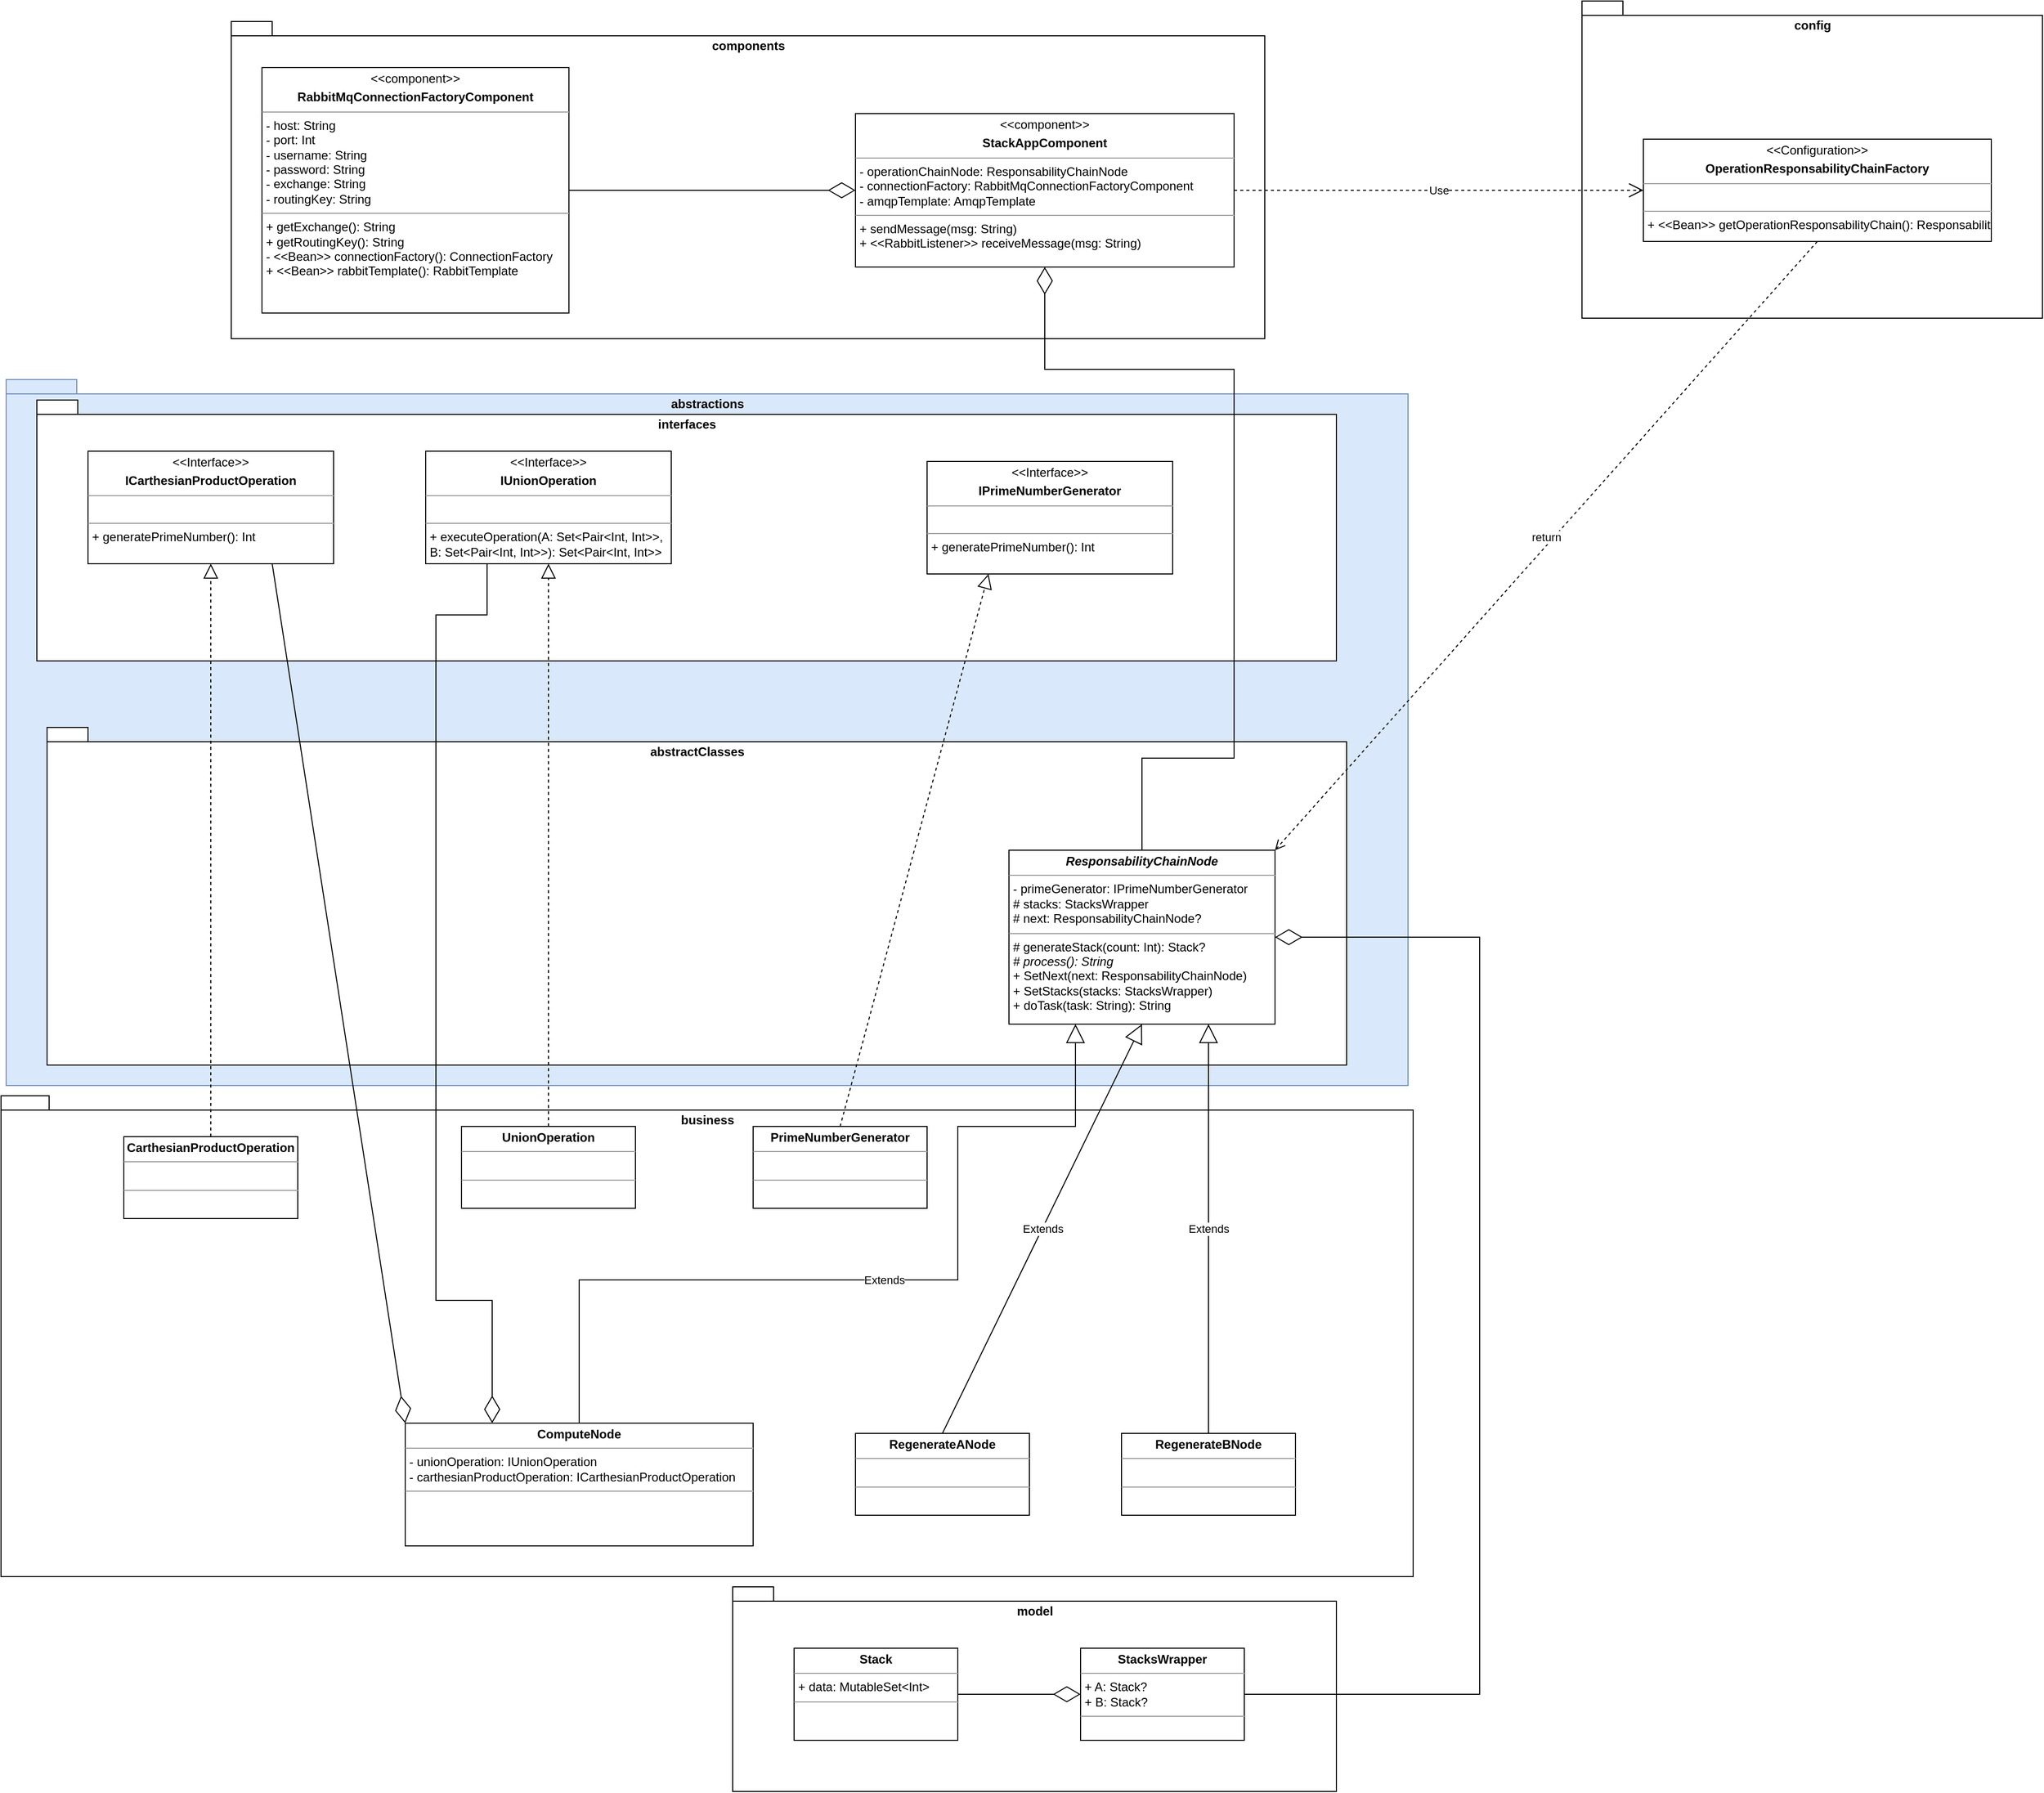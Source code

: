 <mxfile version="17.2.4" type="device"><diagram id="C2VfYc0v-2ZRCsStS_l2" name="Page-1"><mxGraphModel dx="2080" dy="1226" grid="1" gridSize="10" guides="1" tooltips="1" connect="1" arrows="1" fold="1" page="0" pageScale="1" pageWidth="850" pageHeight="1100" math="0" shadow="0"><root><mxCell id="0"/><mxCell id="1" parent="0"/><mxCell id="uxN5sIOUa01NqsNn5hiT-45" value="model" style="shape=folder;fontStyle=1;spacingTop=10;tabWidth=40;tabHeight=14;tabPosition=left;html=1;verticalAlign=top;" vertex="1" parent="1"><mxGeometry x="1050" y="1620" width="590" height="200" as="geometry"/></mxCell><mxCell id="uxN5sIOUa01NqsNn5hiT-44" value="business" style="shape=folder;fontStyle=1;spacingTop=10;tabWidth=40;tabHeight=14;tabPosition=left;html=1;verticalAlign=top;" vertex="1" parent="1"><mxGeometry x="335" y="1140" width="1380" height="470" as="geometry"/></mxCell><mxCell id="uxN5sIOUa01NqsNn5hiT-43" value="abstractions" style="shape=folder;fontStyle=1;spacingTop=10;tabWidth=40;tabHeight=14;tabPosition=left;html=1;verticalAlign=top;labelBackgroundColor=none;labelBorderColor=none;fillColor=#dae8fc;strokeColor=#6c8ebf;" vertex="1" parent="1"><mxGeometry x="340" y="440" width="1370" height="690" as="geometry"/></mxCell><mxCell id="uxN5sIOUa01NqsNn5hiT-42" value="abstractClasses" style="shape=folder;fontStyle=1;spacingTop=10;tabWidth=40;tabHeight=14;tabPosition=left;html=1;verticalAlign=top;" vertex="1" parent="1"><mxGeometry x="380" y="780" width="1270" height="330" as="geometry"/></mxCell><mxCell id="uxN5sIOUa01NqsNn5hiT-41" value="&lt;div&gt;interfaces&lt;/div&gt;" style="shape=folder;fontStyle=1;spacingTop=10;tabWidth=40;tabHeight=14;tabPosition=left;html=1;verticalAlign=top;" vertex="1" parent="1"><mxGeometry x="370" y="460" width="1270" height="255" as="geometry"/></mxCell><mxCell id="uxN5sIOUa01NqsNn5hiT-40" value="config" style="shape=folder;fontStyle=1;spacingTop=10;tabWidth=40;tabHeight=14;tabPosition=left;html=1;verticalAlign=top;" vertex="1" parent="1"><mxGeometry x="1880" y="70" width="450" height="310" as="geometry"/></mxCell><mxCell id="uxN5sIOUa01NqsNn5hiT-39" value="components" style="shape=folder;fontStyle=1;spacingTop=10;tabWidth=40;tabHeight=14;tabPosition=left;html=1;verticalAlign=top;" vertex="1" parent="1"><mxGeometry x="560" y="90" width="1010" height="310" as="geometry"/></mxCell><mxCell id="uxN5sIOUa01NqsNn5hiT-1" value="&lt;p style=&quot;margin: 0px ; margin-top: 4px ; text-align: center&quot;&gt;&amp;lt;&amp;lt;Interface&amp;gt;&amp;gt;&lt;b&gt;&lt;br&gt;&lt;/b&gt;&lt;/p&gt;&lt;p style=&quot;margin: 0px ; margin-top: 4px ; text-align: center&quot;&gt;&lt;b&gt;IPrimeNumberGenerator&lt;/b&gt;&lt;/p&gt;&lt;hr size=&quot;1&quot;&gt;&lt;p style=&quot;margin: 0px ; margin-left: 4px&quot;&gt;&lt;br&gt;&lt;/p&gt;&lt;hr size=&quot;1&quot;&gt;&lt;p style=&quot;margin: 0px ; margin-left: 4px&quot;&gt;+ generatePrimeNumber(): Int&lt;br&gt;&lt;/p&gt;" style="verticalAlign=top;align=left;overflow=fill;fontSize=12;fontFamily=Helvetica;html=1;" vertex="1" parent="1"><mxGeometry x="1240" y="520" width="240" height="110" as="geometry"/></mxCell><mxCell id="uxN5sIOUa01NqsNn5hiT-2" value="&lt;p style=&quot;margin: 0px ; margin-top: 4px ; text-align: center&quot;&gt;&amp;lt;&amp;lt;Interface&amp;gt;&amp;gt;&lt;b&gt;&lt;br&gt;&lt;/b&gt;&lt;/p&gt;&lt;p style=&quot;margin: 0px ; margin-top: 4px ; text-align: center&quot;&gt;&lt;b&gt;IUnionOperation&lt;/b&gt;&lt;br&gt;&lt;/p&gt;&lt;hr size=&quot;1&quot;&gt;&lt;p style=&quot;margin: 0px ; margin-left: 4px&quot;&gt;&lt;br&gt;&lt;/p&gt;&lt;hr size=&quot;1&quot;&gt;&lt;p style=&quot;margin: 0px ; margin-left: 4px&quot;&gt;+ executeOperation(A: Set&amp;lt;Pair&amp;lt;Int, Int&amp;gt;&amp;gt;, &lt;br&gt;&lt;/p&gt;&lt;p style=&quot;margin: 0px ; margin-left: 4px&quot;&gt;B: Set&amp;lt;Pair&amp;lt;Int, Int&amp;gt;&amp;gt;): Set&amp;lt;Pair&amp;lt;Int, Int&amp;gt;&amp;gt;&lt;br&gt;&lt;/p&gt;" style="verticalAlign=top;align=left;overflow=fill;fontSize=12;fontFamily=Helvetica;html=1;" vertex="1" parent="1"><mxGeometry x="750" y="510" width="240" height="110" as="geometry"/></mxCell><mxCell id="uxN5sIOUa01NqsNn5hiT-3" value="&lt;p style=&quot;margin: 0px ; margin-top: 4px ; text-align: center&quot;&gt;&amp;lt;&amp;lt;Interface&amp;gt;&amp;gt;&lt;b&gt;&lt;br&gt;&lt;/b&gt;&lt;/p&gt;&lt;p style=&quot;margin: 0px ; margin-top: 4px ; text-align: center&quot;&gt;&lt;b&gt;ICarthesianProductOperation&lt;/b&gt;&lt;br&gt;&lt;/p&gt;&lt;hr size=&quot;1&quot;&gt;&lt;p style=&quot;margin: 0px ; margin-left: 4px&quot;&gt;&lt;br&gt;&lt;/p&gt;&lt;hr size=&quot;1&quot;&gt;&lt;p style=&quot;margin: 0px ; margin-left: 4px&quot;&gt;+ generatePrimeNumber(): Int&lt;br&gt;&lt;/p&gt;" style="verticalAlign=top;align=left;overflow=fill;fontSize=12;fontFamily=Helvetica;html=1;" vertex="1" parent="1"><mxGeometry x="420" y="510" width="240" height="110" as="geometry"/></mxCell><mxCell id="uxN5sIOUa01NqsNn5hiT-4" value="&lt;p style=&quot;margin: 0px ; margin-top: 4px ; text-align: center&quot;&gt;&lt;i&gt;&lt;b&gt;ResponsabilityChainNode&lt;/b&gt;&lt;/i&gt;&lt;/p&gt;&lt;hr size=&quot;1&quot;&gt;&lt;p style=&quot;margin: 0px ; margin-left: 4px&quot;&gt;- primeGenerator: IPrimeNumberGenerator&lt;/p&gt;&lt;p style=&quot;margin: 0px ; margin-left: 4px&quot;&gt;# stacks: StacksWrapper&lt;/p&gt;&lt;p style=&quot;margin: 0px ; margin-left: 4px&quot;&gt;# next: ResponsabilityChainNode?&lt;br&gt;&lt;/p&gt;&lt;hr size=&quot;1&quot;&gt;&lt;p style=&quot;margin: 0px ; margin-left: 4px&quot;&gt;# generateStack(count: Int): Stack?&lt;/p&gt;&lt;p style=&quot;margin: 0px ; margin-left: 4px&quot;&gt;&lt;i&gt;# process(): String&lt;/i&gt;&lt;/p&gt;&lt;p style=&quot;margin: 0px ; margin-left: 4px&quot;&gt;+ SetNext(next: ResponsabilityChainNode)&lt;/p&gt;&lt;p style=&quot;margin: 0px ; margin-left: 4px&quot;&gt;+ SetStacks(stacks: StacksWrapper)&lt;/p&gt;&lt;p style=&quot;margin: 0px ; margin-left: 4px&quot;&gt;+ doTask(task: String): String&lt;br&gt;&lt;/p&gt;" style="verticalAlign=top;align=left;overflow=fill;fontSize=12;fontFamily=Helvetica;html=1;" vertex="1" parent="1"><mxGeometry x="1320" y="900" width="260" height="170" as="geometry"/></mxCell><mxCell id="uxN5sIOUa01NqsNn5hiT-5" value="&lt;p style=&quot;margin: 0px ; margin-top: 4px ; text-align: center&quot;&gt;&lt;b&gt;PrimeNumberGenerator&lt;/b&gt;&lt;/p&gt;&lt;hr size=&quot;1&quot;&gt;&lt;p style=&quot;margin: 0px ; margin-left: 4px&quot;&gt;&lt;br&gt;&lt;/p&gt;&lt;hr size=&quot;1&quot;&gt;" style="verticalAlign=top;align=left;overflow=fill;fontSize=12;fontFamily=Helvetica;html=1;" vertex="1" parent="1"><mxGeometry x="1070" y="1170" width="170" height="80" as="geometry"/></mxCell><mxCell id="uxN5sIOUa01NqsNn5hiT-6" value="&lt;p style=&quot;margin: 0px ; margin-top: 4px ; text-align: center&quot;&gt;&lt;b&gt;UnionOperation&lt;/b&gt;&lt;/p&gt;&lt;hr size=&quot;1&quot;&gt;&lt;p style=&quot;margin: 0px ; margin-left: 4px&quot;&gt;&lt;br&gt;&lt;/p&gt;&lt;hr size=&quot;1&quot;&gt;" style="verticalAlign=top;align=left;overflow=fill;fontSize=12;fontFamily=Helvetica;html=1;" vertex="1" parent="1"><mxGeometry x="785" y="1170" width="170" height="80" as="geometry"/></mxCell><mxCell id="uxN5sIOUa01NqsNn5hiT-7" value="&lt;p style=&quot;margin: 0px ; margin-top: 4px ; text-align: center&quot;&gt;&lt;b&gt;CarthesianProductOperation&lt;/b&gt;&lt;/p&gt;&lt;hr size=&quot;1&quot;&gt;&lt;p style=&quot;margin: 0px ; margin-left: 4px&quot;&gt;&lt;br&gt;&lt;/p&gt;&lt;hr size=&quot;1&quot;&gt;" style="verticalAlign=top;align=left;overflow=fill;fontSize=12;fontFamily=Helvetica;html=1;" vertex="1" parent="1"><mxGeometry x="455" y="1180" width="170" height="80" as="geometry"/></mxCell><mxCell id="uxN5sIOUa01NqsNn5hiT-9" value="&lt;p style=&quot;margin: 0px ; margin-top: 4px ; text-align: center&quot;&gt;&lt;b&gt;ComputeNode&lt;/b&gt;&lt;/p&gt;&lt;hr size=&quot;1&quot;&gt;&lt;p style=&quot;margin: 0px ; margin-left: 4px&quot;&gt;- unionOperation: IUnionOperation&lt;/p&gt;&lt;p style=&quot;margin: 0px ; margin-left: 4px&quot;&gt;- carthesianProductOperation: ICarthesianProductOperation&lt;br&gt;&lt;/p&gt;&lt;hr size=&quot;1&quot;&gt;&lt;p style=&quot;margin: 0px ; margin-left: 4px&quot;&gt;&lt;br&gt;&lt;/p&gt;" style="verticalAlign=top;align=left;overflow=fill;fontSize=12;fontFamily=Helvetica;html=1;" vertex="1" parent="1"><mxGeometry x="730" y="1460" width="340" height="120" as="geometry"/></mxCell><mxCell id="uxN5sIOUa01NqsNn5hiT-10" value="&lt;p style=&quot;margin: 0px ; margin-top: 4px ; text-align: center&quot;&gt;&lt;b&gt;RegenerateANode&lt;/b&gt;&lt;/p&gt;&lt;hr size=&quot;1&quot;&gt;&lt;p style=&quot;margin: 0px ; margin-left: 4px&quot;&gt;&lt;br&gt;&lt;/p&gt;&lt;hr size=&quot;1&quot;&gt;" style="verticalAlign=top;align=left;overflow=fill;fontSize=12;fontFamily=Helvetica;html=1;" vertex="1" parent="1"><mxGeometry x="1170" y="1470" width="170" height="80" as="geometry"/></mxCell><mxCell id="uxN5sIOUa01NqsNn5hiT-11" value="&lt;p style=&quot;margin: 0px ; margin-top: 4px ; text-align: center&quot;&gt;&lt;b&gt;RegenerateBNode&lt;/b&gt;&lt;/p&gt;&lt;hr size=&quot;1&quot;&gt;&lt;p style=&quot;margin: 0px ; margin-left: 4px&quot;&gt;&lt;br&gt;&lt;/p&gt;&lt;hr size=&quot;1&quot;&gt;" style="verticalAlign=top;align=left;overflow=fill;fontSize=12;fontFamily=Helvetica;html=1;" vertex="1" parent="1"><mxGeometry x="1430" y="1470" width="170" height="80" as="geometry"/></mxCell><mxCell id="uxN5sIOUa01NqsNn5hiT-12" value="&lt;p style=&quot;margin: 0px ; margin-top: 4px ; text-align: center&quot;&gt;&lt;b&gt;Stack&lt;/b&gt;&lt;/p&gt;&lt;hr size=&quot;1&quot;&gt;&lt;p style=&quot;margin: 0px ; margin-left: 4px&quot;&gt;+ data: MutableSet&amp;lt;Int&amp;gt;&lt;br&gt;&lt;/p&gt;&lt;hr size=&quot;1&quot;&gt;&lt;p style=&quot;margin: 0px ; margin-left: 4px&quot;&gt;&lt;br&gt;&lt;/p&gt;" style="verticalAlign=top;align=left;overflow=fill;fontSize=12;fontFamily=Helvetica;html=1;" vertex="1" parent="1"><mxGeometry x="1110" y="1680" width="160" height="90" as="geometry"/></mxCell><mxCell id="uxN5sIOUa01NqsNn5hiT-13" value="&lt;p style=&quot;margin: 0px ; margin-top: 4px ; text-align: center&quot;&gt;&lt;b&gt;StacksWrapper&lt;/b&gt;&lt;/p&gt;&lt;hr size=&quot;1&quot;&gt;&lt;p style=&quot;margin: 0px ; margin-left: 4px&quot;&gt;+ A: Stack?&lt;/p&gt;&lt;p style=&quot;margin: 0px ; margin-left: 4px&quot;&gt;+ B: Stack?&lt;br&gt;&lt;/p&gt;&lt;hr size=&quot;1&quot;&gt;&lt;p style=&quot;margin: 0px ; margin-left: 4px&quot;&gt;&lt;br&gt;&lt;/p&gt;" style="verticalAlign=top;align=left;overflow=fill;fontSize=12;fontFamily=Helvetica;html=1;" vertex="1" parent="1"><mxGeometry x="1390" y="1680" width="160" height="90" as="geometry"/></mxCell><mxCell id="uxN5sIOUa01NqsNn5hiT-15" value="" style="endArrow=diamondThin;endFill=0;endSize=24;html=1;rounded=0;entryX=0;entryY=0.5;entryDx=0;entryDy=0;exitX=1;exitY=0.5;exitDx=0;exitDy=0;" edge="1" parent="1" source="uxN5sIOUa01NqsNn5hiT-12" target="uxN5sIOUa01NqsNn5hiT-13"><mxGeometry width="160" relative="1" as="geometry"><mxPoint x="1470" y="1370" as="sourcePoint"/><mxPoint x="1630" y="1370" as="targetPoint"/></mxGeometry></mxCell><mxCell id="uxN5sIOUa01NqsNn5hiT-16" value="" style="endArrow=diamondThin;endFill=0;endSize=24;html=1;rounded=0;entryX=1;entryY=0.5;entryDx=0;entryDy=0;exitX=1;exitY=0.5;exitDx=0;exitDy=0;" edge="1" parent="1" source="uxN5sIOUa01NqsNn5hiT-13" target="uxN5sIOUa01NqsNn5hiT-4"><mxGeometry width="160" relative="1" as="geometry"><mxPoint x="1210" y="1360" as="sourcePoint"/><mxPoint x="1370" y="1360" as="targetPoint"/><Array as="points"><mxPoint x="1780" y="1725"/><mxPoint x="1780" y="985"/></Array></mxGeometry></mxCell><mxCell id="uxN5sIOUa01NqsNn5hiT-18" value="&lt;p style=&quot;margin: 0px ; margin-top: 4px ; text-align: center&quot;&gt;&amp;lt;&amp;lt;Configuration&amp;gt;&amp;gt;&lt;b&gt;&lt;br&gt;&lt;/b&gt;&lt;/p&gt;&lt;p style=&quot;margin: 0px ; margin-top: 4px ; text-align: center&quot;&gt;&lt;b&gt;OperationResponsabilityChainFactory&lt;/b&gt;&lt;/p&gt;&lt;hr size=&quot;1&quot;&gt;&lt;br&gt;&lt;hr size=&quot;1&quot;&gt;&lt;p style=&quot;margin: 0px ; margin-left: 4px&quot;&gt;+ &amp;lt;&amp;lt;Bean&amp;gt;&amp;gt; getOperationResponsabilityChain(): ResponsabilityChainNode&lt;br&gt;&lt;/p&gt;" style="verticalAlign=top;align=left;overflow=fill;fontSize=12;fontFamily=Helvetica;html=1;" vertex="1" parent="1"><mxGeometry x="1940" y="205" width="340" height="100" as="geometry"/></mxCell><mxCell id="uxN5sIOUa01NqsNn5hiT-19" value="&lt;p style=&quot;margin: 0px ; margin-top: 4px ; text-align: center&quot;&gt;&amp;lt;&amp;lt;component&amp;gt;&amp;gt;&lt;br&gt;&lt;/p&gt;&lt;p style=&quot;margin: 0px ; margin-top: 4px ; text-align: center&quot;&gt;&lt;b&gt;StackAppComponent&lt;/b&gt;&lt;/p&gt;&lt;hr size=&quot;1&quot;&gt;&lt;p style=&quot;margin: 0px ; margin-left: 4px&quot;&gt;- operationChainNode: ResponsabilityChainNode&lt;/p&gt;&lt;p style=&quot;margin: 0px ; margin-left: 4px&quot;&gt;- connectionFactory: RabbitMqConnectionFactoryComponent&lt;/p&gt;&lt;p style=&quot;margin: 0px ; margin-left: 4px&quot;&gt;- amqpTemplate: AmqpTemplate&lt;br&gt;&lt;/p&gt;&lt;hr size=&quot;1&quot;&gt;&lt;p style=&quot;margin: 0px ; margin-left: 4px&quot;&gt;+ sendMessage(msg: String)&lt;/p&gt;&lt;p style=&quot;margin: 0px ; margin-left: 4px&quot;&gt;+ &amp;lt;&amp;lt;RabbitListener&amp;gt;&amp;gt; receiveMessage(msg: String)&lt;/p&gt;&lt;p style=&quot;margin: 0px ; margin-left: 4px&quot;&gt;&lt;br&gt;&lt;/p&gt;" style="verticalAlign=top;align=left;overflow=fill;fontSize=12;fontFamily=Helvetica;html=1;" vertex="1" parent="1"><mxGeometry x="1170" y="180" width="370" height="150" as="geometry"/></mxCell><mxCell id="uxN5sIOUa01NqsNn5hiT-20" value="&lt;p style=&quot;margin: 0px ; margin-top: 4px ; text-align: center&quot;&gt;&amp;lt;&amp;lt;component&amp;gt;&amp;gt;&lt;br&gt;&lt;/p&gt;&lt;p style=&quot;margin: 0px ; margin-top: 4px ; text-align: center&quot;&gt;&lt;b&gt;RabbitMqConnectionFactoryComponent&lt;/b&gt;&lt;/p&gt;&lt;hr size=&quot;1&quot;&gt;&lt;p style=&quot;margin: 0px ; margin-left: 4px&quot;&gt;- host: String&lt;/p&gt;&lt;p style=&quot;margin: 0px ; margin-left: 4px&quot;&gt;- port: Int&lt;/p&gt;&lt;p style=&quot;margin: 0px ; margin-left: 4px&quot;&gt;- username: String&lt;/p&gt;&lt;p style=&quot;margin: 0px ; margin-left: 4px&quot;&gt;- password: String&lt;/p&gt;&lt;p style=&quot;margin: 0px ; margin-left: 4px&quot;&gt;- exchange: String&lt;/p&gt;&lt;p style=&quot;margin: 0px ; margin-left: 4px&quot;&gt;- routingKey: String&lt;/p&gt;&lt;hr size=&quot;1&quot;&gt;&lt;p style=&quot;margin: 0px ; margin-left: 4px&quot;&gt;+ getExchange(): String&lt;/p&gt;&lt;p style=&quot;margin: 0px ; margin-left: 4px&quot;&gt;+ getRoutingKey(): String&lt;/p&gt;&lt;p style=&quot;margin: 0px ; margin-left: 4px&quot;&gt;- &amp;lt;&amp;lt;Bean&amp;gt;&amp;gt; connectionFactory(): ConnectionFactory&lt;/p&gt;&lt;p style=&quot;margin: 0px ; margin-left: 4px&quot;&gt;+ &amp;lt;&amp;lt;Bean&amp;gt;&amp;gt; rabbitTemplate(): RabbitTemplate&lt;br&gt;&lt;/p&gt;" style="verticalAlign=top;align=left;overflow=fill;fontSize=12;fontFamily=Helvetica;html=1;" vertex="1" parent="1"><mxGeometry x="590" y="135" width="300" height="240" as="geometry"/></mxCell><mxCell id="uxN5sIOUa01NqsNn5hiT-25" value="" style="endArrow=diamondThin;endFill=0;endSize=24;html=1;rounded=0;entryX=0;entryY=0.5;entryDx=0;entryDy=0;exitX=1;exitY=0.5;exitDx=0;exitDy=0;" edge="1" parent="1" source="uxN5sIOUa01NqsNn5hiT-20" target="uxN5sIOUa01NqsNn5hiT-19"><mxGeometry width="160" relative="1" as="geometry"><mxPoint x="1230" y="620" as="sourcePoint"/><mxPoint x="1390" y="620" as="targetPoint"/></mxGeometry></mxCell><mxCell id="uxN5sIOUa01NqsNn5hiT-28" value="Use" style="endArrow=open;endSize=12;dashed=1;html=1;rounded=0;entryX=0;entryY=0.5;entryDx=0;entryDy=0;exitX=1;exitY=0.5;exitDx=0;exitDy=0;" edge="1" parent="1" source="uxN5sIOUa01NqsNn5hiT-19" target="uxN5sIOUa01NqsNn5hiT-18"><mxGeometry width="160" relative="1" as="geometry"><mxPoint x="1230" y="540" as="sourcePoint"/><mxPoint x="1390" y="540" as="targetPoint"/></mxGeometry></mxCell><mxCell id="uxN5sIOUa01NqsNn5hiT-29" value="" style="endArrow=diamondThin;endFill=0;endSize=24;html=1;rounded=0;entryX=0.5;entryY=1;entryDx=0;entryDy=0;exitX=0.5;exitY=0;exitDx=0;exitDy=0;" edge="1" parent="1" source="uxN5sIOUa01NqsNn5hiT-4" target="uxN5sIOUa01NqsNn5hiT-19"><mxGeometry width="160" relative="1" as="geometry"><mxPoint x="1230" y="540" as="sourcePoint"/><mxPoint x="1390" y="540" as="targetPoint"/><Array as="points"><mxPoint x="1450" y="810"/><mxPoint x="1540" y="810"/><mxPoint x="1540" y="430"/><mxPoint x="1355" y="430"/></Array></mxGeometry></mxCell><mxCell id="uxN5sIOUa01NqsNn5hiT-30" value="return" style="html=1;verticalAlign=bottom;endArrow=open;dashed=1;endSize=8;rounded=0;exitX=0.5;exitY=1;exitDx=0;exitDy=0;entryX=1;entryY=0;entryDx=0;entryDy=0;" edge="1" parent="1" source="uxN5sIOUa01NqsNn5hiT-18" target="uxN5sIOUa01NqsNn5hiT-4"><mxGeometry relative="1" as="geometry"><mxPoint x="1350" y="590" as="sourcePoint"/><mxPoint x="1270" y="590" as="targetPoint"/></mxGeometry></mxCell><mxCell id="uxN5sIOUa01NqsNn5hiT-31" value="" style="endArrow=block;dashed=1;endFill=0;endSize=12;html=1;rounded=0;entryX=0.25;entryY=1;entryDx=0;entryDy=0;exitX=0.5;exitY=0;exitDx=0;exitDy=0;" edge="1" parent="1" source="uxN5sIOUa01NqsNn5hiT-5" target="uxN5sIOUa01NqsNn5hiT-1"><mxGeometry width="160" relative="1" as="geometry"><mxPoint x="1230" y="920" as="sourcePoint"/><mxPoint x="1390" y="920" as="targetPoint"/></mxGeometry></mxCell><mxCell id="uxN5sIOUa01NqsNn5hiT-32" value="" style="endArrow=block;dashed=1;endFill=0;endSize=12;html=1;rounded=0;entryX=0.5;entryY=1;entryDx=0;entryDy=0;exitX=0.5;exitY=0;exitDx=0;exitDy=0;" edge="1" parent="1" source="uxN5sIOUa01NqsNn5hiT-6" target="uxN5sIOUa01NqsNn5hiT-2"><mxGeometry width="160" relative="1" as="geometry"><mxPoint x="1165" y="1140" as="sourcePoint"/><mxPoint x="1310" y="640" as="targetPoint"/></mxGeometry></mxCell><mxCell id="uxN5sIOUa01NqsNn5hiT-33" value="" style="endArrow=block;dashed=1;endFill=0;endSize=12;html=1;rounded=0;entryX=0.5;entryY=1;entryDx=0;entryDy=0;exitX=0.5;exitY=0;exitDx=0;exitDy=0;" edge="1" parent="1" source="uxN5sIOUa01NqsNn5hiT-7" target="uxN5sIOUa01NqsNn5hiT-3"><mxGeometry width="160" relative="1" as="geometry"><mxPoint x="880" y="1130" as="sourcePoint"/><mxPoint x="880" y="630" as="targetPoint"/></mxGeometry></mxCell><mxCell id="uxN5sIOUa01NqsNn5hiT-34" value="" style="endArrow=diamondThin;endFill=0;endSize=24;html=1;rounded=0;entryX=0.25;entryY=0;entryDx=0;entryDy=0;exitX=0.25;exitY=1;exitDx=0;exitDy=0;" edge="1" parent="1" source="uxN5sIOUa01NqsNn5hiT-2" target="uxN5sIOUa01NqsNn5hiT-9"><mxGeometry width="160" relative="1" as="geometry"><mxPoint x="1190" y="1020" as="sourcePoint"/><mxPoint x="1350" y="1020" as="targetPoint"/><Array as="points"><mxPoint x="810" y="670"/><mxPoint x="760" y="670"/><mxPoint x="760" y="1340"/><mxPoint x="815" y="1340"/></Array></mxGeometry></mxCell><mxCell id="uxN5sIOUa01NqsNn5hiT-35" value="" style="endArrow=diamondThin;endFill=0;endSize=24;html=1;rounded=0;entryX=0;entryY=0;entryDx=0;entryDy=0;exitX=0.75;exitY=1;exitDx=0;exitDy=0;" edge="1" parent="1" source="uxN5sIOUa01NqsNn5hiT-3" target="uxN5sIOUa01NqsNn5hiT-9"><mxGeometry width="160" relative="1" as="geometry"><mxPoint x="1190" y="1020" as="sourcePoint"/><mxPoint x="1350" y="1020" as="targetPoint"/></mxGeometry></mxCell><mxCell id="uxN5sIOUa01NqsNn5hiT-36" value="Extends" style="endArrow=block;endSize=16;endFill=0;html=1;rounded=0;entryX=0.25;entryY=1;entryDx=0;entryDy=0;exitX=0.5;exitY=0;exitDx=0;exitDy=0;" edge="1" parent="1" source="uxN5sIOUa01NqsNn5hiT-9" target="uxN5sIOUa01NqsNn5hiT-4"><mxGeometry width="160" relative="1" as="geometry"><mxPoint x="1190" y="1020" as="sourcePoint"/><mxPoint x="1350" y="1020" as="targetPoint"/><Array as="points"><mxPoint x="900" y="1320"/><mxPoint x="1270" y="1320"/><mxPoint x="1270" y="1170"/><mxPoint x="1385" y="1170"/></Array></mxGeometry></mxCell><mxCell id="uxN5sIOUa01NqsNn5hiT-37" value="Extends" style="endArrow=block;endSize=16;endFill=0;html=1;rounded=0;entryX=0.5;entryY=1;entryDx=0;entryDy=0;exitX=0.5;exitY=0;exitDx=0;exitDy=0;" edge="1" parent="1" source="uxN5sIOUa01NqsNn5hiT-10" target="uxN5sIOUa01NqsNn5hiT-4"><mxGeometry width="160" relative="1" as="geometry"><mxPoint x="1200" y="1380" as="sourcePoint"/><mxPoint x="1350" y="1020" as="targetPoint"/></mxGeometry></mxCell><mxCell id="uxN5sIOUa01NqsNn5hiT-38" value="Extends" style="endArrow=block;endSize=16;endFill=0;html=1;rounded=0;entryX=0.75;entryY=1;entryDx=0;entryDy=0;exitX=0.5;exitY=0;exitDx=0;exitDy=0;" edge="1" parent="1" source="uxN5sIOUa01NqsNn5hiT-11" target="uxN5sIOUa01NqsNn5hiT-4"><mxGeometry width="160" relative="1" as="geometry"><mxPoint x="1380" y="1370" as="sourcePoint"/><mxPoint x="1460" y="1050" as="targetPoint"/></mxGeometry></mxCell></root></mxGraphModel></diagram></mxfile>